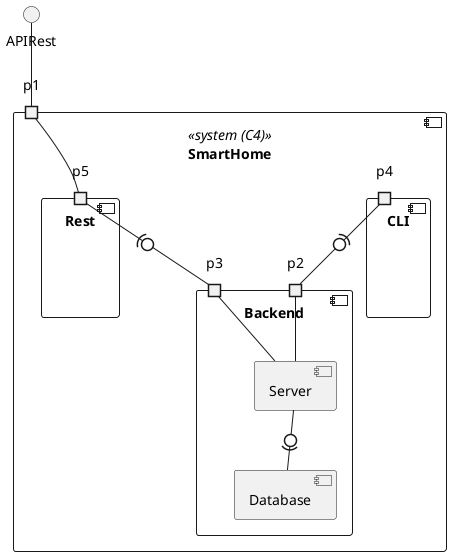 @startuml
'https://plantuml.com/component-diagram
component SmartHome <<system (C4)>> {
    port p1

    component Backend {
        port p2
        port p3
        component Database
        component Server
    }

    component CLI{
        port p4
    }

    component Rest{
        port p5
    }
}


p5 - p1
p5 -(0- p3

p4 -(0- p2
p1 -up- APIRest

Server -0)- Database
Server - p2
Server - p3

@enduml